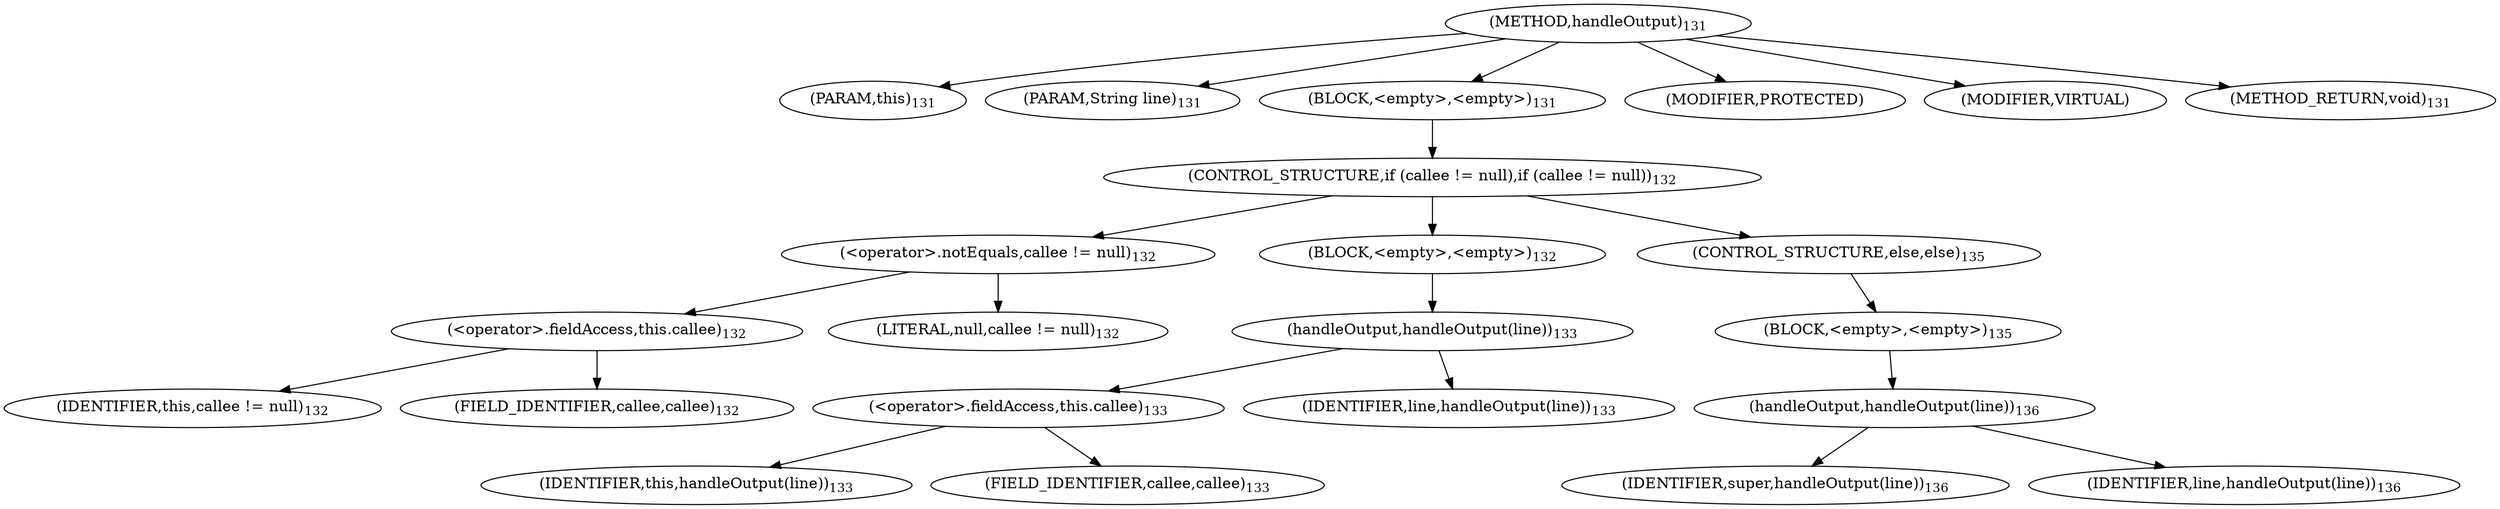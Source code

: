 digraph "handleOutput" {  
"158" [label = <(METHOD,handleOutput)<SUB>131</SUB>> ]
"159" [label = <(PARAM,this)<SUB>131</SUB>> ]
"160" [label = <(PARAM,String line)<SUB>131</SUB>> ]
"161" [label = <(BLOCK,&lt;empty&gt;,&lt;empty&gt;)<SUB>131</SUB>> ]
"162" [label = <(CONTROL_STRUCTURE,if (callee != null),if (callee != null))<SUB>132</SUB>> ]
"163" [label = <(&lt;operator&gt;.notEquals,callee != null)<SUB>132</SUB>> ]
"164" [label = <(&lt;operator&gt;.fieldAccess,this.callee)<SUB>132</SUB>> ]
"165" [label = <(IDENTIFIER,this,callee != null)<SUB>132</SUB>> ]
"166" [label = <(FIELD_IDENTIFIER,callee,callee)<SUB>132</SUB>> ]
"167" [label = <(LITERAL,null,callee != null)<SUB>132</SUB>> ]
"168" [label = <(BLOCK,&lt;empty&gt;,&lt;empty&gt;)<SUB>132</SUB>> ]
"169" [label = <(handleOutput,handleOutput(line))<SUB>133</SUB>> ]
"170" [label = <(&lt;operator&gt;.fieldAccess,this.callee)<SUB>133</SUB>> ]
"171" [label = <(IDENTIFIER,this,handleOutput(line))<SUB>133</SUB>> ]
"172" [label = <(FIELD_IDENTIFIER,callee,callee)<SUB>133</SUB>> ]
"173" [label = <(IDENTIFIER,line,handleOutput(line))<SUB>133</SUB>> ]
"174" [label = <(CONTROL_STRUCTURE,else,else)<SUB>135</SUB>> ]
"175" [label = <(BLOCK,&lt;empty&gt;,&lt;empty&gt;)<SUB>135</SUB>> ]
"176" [label = <(handleOutput,handleOutput(line))<SUB>136</SUB>> ]
"177" [label = <(IDENTIFIER,super,handleOutput(line))<SUB>136</SUB>> ]
"178" [label = <(IDENTIFIER,line,handleOutput(line))<SUB>136</SUB>> ]
"179" [label = <(MODIFIER,PROTECTED)> ]
"180" [label = <(MODIFIER,VIRTUAL)> ]
"181" [label = <(METHOD_RETURN,void)<SUB>131</SUB>> ]
  "158" -> "159" 
  "158" -> "160" 
  "158" -> "161" 
  "158" -> "179" 
  "158" -> "180" 
  "158" -> "181" 
  "161" -> "162" 
  "162" -> "163" 
  "162" -> "168" 
  "162" -> "174" 
  "163" -> "164" 
  "163" -> "167" 
  "164" -> "165" 
  "164" -> "166" 
  "168" -> "169" 
  "169" -> "170" 
  "169" -> "173" 
  "170" -> "171" 
  "170" -> "172" 
  "174" -> "175" 
  "175" -> "176" 
  "176" -> "177" 
  "176" -> "178" 
}
